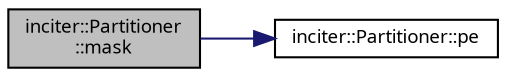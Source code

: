 digraph "inciter::Partitioner::mask"
{
 // INTERACTIVE_SVG=YES
  bgcolor="transparent";
  edge [fontname="sans-serif",fontsize="9",labelfontname="sans-serif",labelfontsize="9"];
  node [fontname="sans-serif",fontsize="9",shape=record];
  rankdir="LR";
  Node1 [label="inciter::Partitioner\l::mask",height=0.2,width=0.4,color="black", fillcolor="grey75", style="filled", fontcolor="black"];
  Node1 -> Node2 [color="midnightblue",fontsize="9",style="solid",fontname="sans-serif"];
  Node2 [label="inciter::Partitioner::pe",height=0.2,width=0.4,color="black",URL="$classinciter_1_1_partitioner.html#ae910cfcec84dc903e4245f046b2acf3c"];
}
